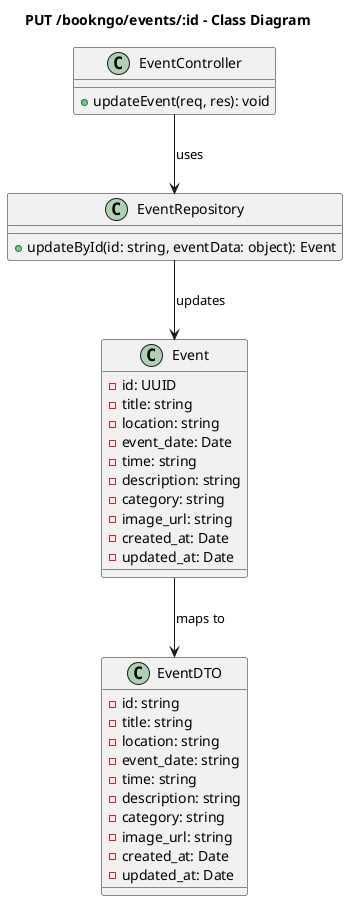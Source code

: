 @startuml Update Events 
title PUT /bookngo/events/:id – Class Diagram

class EventDTO {
  - id: string
  - title: string
  - location: string
  - event_date: string
  - time: string
  - description: string
  - category: string
  - image_url: string
  - created_at: Date
  - updated_at: Date
}

class Event {
  - id: UUID
  - title: string
  - location: string
  - event_date: Date
  - time: string
  - description: string
  - category: string
  - image_url: string
  - created_at: Date
  - updated_at: Date
}

class EventRepository {
  + updateById(id: string, eventData: object): Event
}

class EventController {
  + updateEvent(req, res): void
}

EventController --> EventRepository : uses
EventRepository --> Event : updates
Event --> EventDTO : maps to

@enduml
